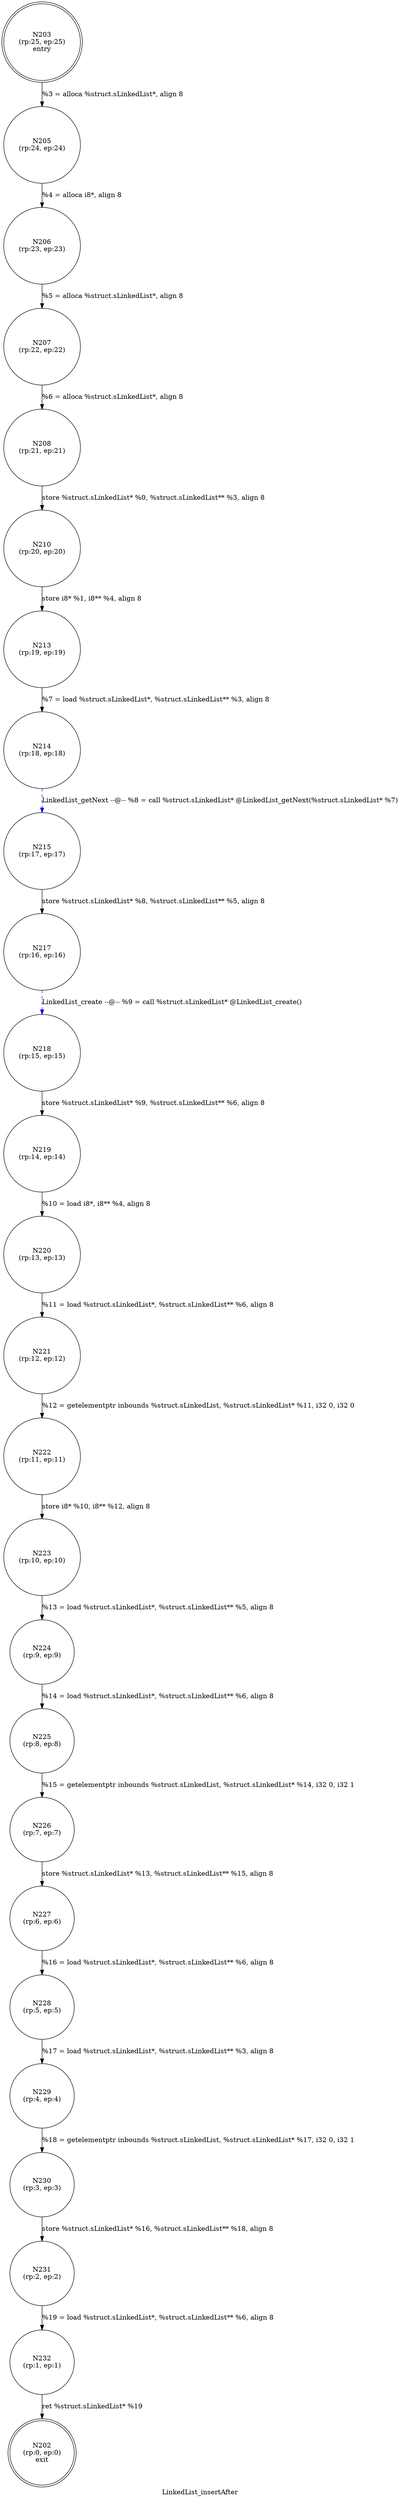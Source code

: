 digraph LinkedList_insertAfter {
label="LinkedList_insertAfter"
202 [label="N202\n(rp:0, ep:0)\nexit", shape="doublecircle"]
203 [label="N203\n(rp:25, ep:25)\nentry", shape="doublecircle"]
203 -> 205 [label="%3 = alloca %struct.sLinkedList*, align 8"]
205 [label="N205\n(rp:24, ep:24)", shape="circle"]
205 -> 206 [label="%4 = alloca i8*, align 8"]
206 [label="N206\n(rp:23, ep:23)", shape="circle"]
206 -> 207 [label="%5 = alloca %struct.sLinkedList*, align 8"]
207 [label="N207\n(rp:22, ep:22)", shape="circle"]
207 -> 208 [label="%6 = alloca %struct.sLinkedList*, align 8"]
208 [label="N208\n(rp:21, ep:21)", shape="circle"]
208 -> 210 [label="store %struct.sLinkedList* %0, %struct.sLinkedList** %3, align 8"]
210 [label="N210\n(rp:20, ep:20)", shape="circle"]
210 -> 213 [label="store i8* %1, i8** %4, align 8"]
213 [label="N213\n(rp:19, ep:19)", shape="circle"]
213 -> 214 [label="%7 = load %struct.sLinkedList*, %struct.sLinkedList** %3, align 8"]
214 [label="N214\n(rp:18, ep:18)", shape="circle"]
214 -> 215 [label="LinkedList_getNext --@-- %8 = call %struct.sLinkedList* @LinkedList_getNext(%struct.sLinkedList* %7)", style="dashed", color="blue"]
215 [label="N215\n(rp:17, ep:17)", shape="circle"]
215 -> 217 [label="store %struct.sLinkedList* %8, %struct.sLinkedList** %5, align 8"]
217 [label="N217\n(rp:16, ep:16)", shape="circle"]
217 -> 218 [label="LinkedList_create --@-- %9 = call %struct.sLinkedList* @LinkedList_create()", style="dashed", color="blue"]
218 [label="N218\n(rp:15, ep:15)", shape="circle"]
218 -> 219 [label="store %struct.sLinkedList* %9, %struct.sLinkedList** %6, align 8"]
219 [label="N219\n(rp:14, ep:14)", shape="circle"]
219 -> 220 [label="%10 = load i8*, i8** %4, align 8"]
220 [label="N220\n(rp:13, ep:13)", shape="circle"]
220 -> 221 [label="%11 = load %struct.sLinkedList*, %struct.sLinkedList** %6, align 8"]
221 [label="N221\n(rp:12, ep:12)", shape="circle"]
221 -> 222 [label="%12 = getelementptr inbounds %struct.sLinkedList, %struct.sLinkedList* %11, i32 0, i32 0"]
222 [label="N222\n(rp:11, ep:11)", shape="circle"]
222 -> 223 [label="store i8* %10, i8** %12, align 8"]
223 [label="N223\n(rp:10, ep:10)", shape="circle"]
223 -> 224 [label="%13 = load %struct.sLinkedList*, %struct.sLinkedList** %5, align 8"]
224 [label="N224\n(rp:9, ep:9)", shape="circle"]
224 -> 225 [label="%14 = load %struct.sLinkedList*, %struct.sLinkedList** %6, align 8"]
225 [label="N225\n(rp:8, ep:8)", shape="circle"]
225 -> 226 [label="%15 = getelementptr inbounds %struct.sLinkedList, %struct.sLinkedList* %14, i32 0, i32 1"]
226 [label="N226\n(rp:7, ep:7)", shape="circle"]
226 -> 227 [label="store %struct.sLinkedList* %13, %struct.sLinkedList** %15, align 8"]
227 [label="N227\n(rp:6, ep:6)", shape="circle"]
227 -> 228 [label="%16 = load %struct.sLinkedList*, %struct.sLinkedList** %6, align 8"]
228 [label="N228\n(rp:5, ep:5)", shape="circle"]
228 -> 229 [label="%17 = load %struct.sLinkedList*, %struct.sLinkedList** %3, align 8"]
229 [label="N229\n(rp:4, ep:4)", shape="circle"]
229 -> 230 [label="%18 = getelementptr inbounds %struct.sLinkedList, %struct.sLinkedList* %17, i32 0, i32 1"]
230 [label="N230\n(rp:3, ep:3)", shape="circle"]
230 -> 231 [label="store %struct.sLinkedList* %16, %struct.sLinkedList** %18, align 8"]
231 [label="N231\n(rp:2, ep:2)", shape="circle"]
231 -> 232 [label="%19 = load %struct.sLinkedList*, %struct.sLinkedList** %6, align 8"]
232 [label="N232\n(rp:1, ep:1)", shape="circle"]
232 -> 202 [label="ret %struct.sLinkedList* %19"]
}

